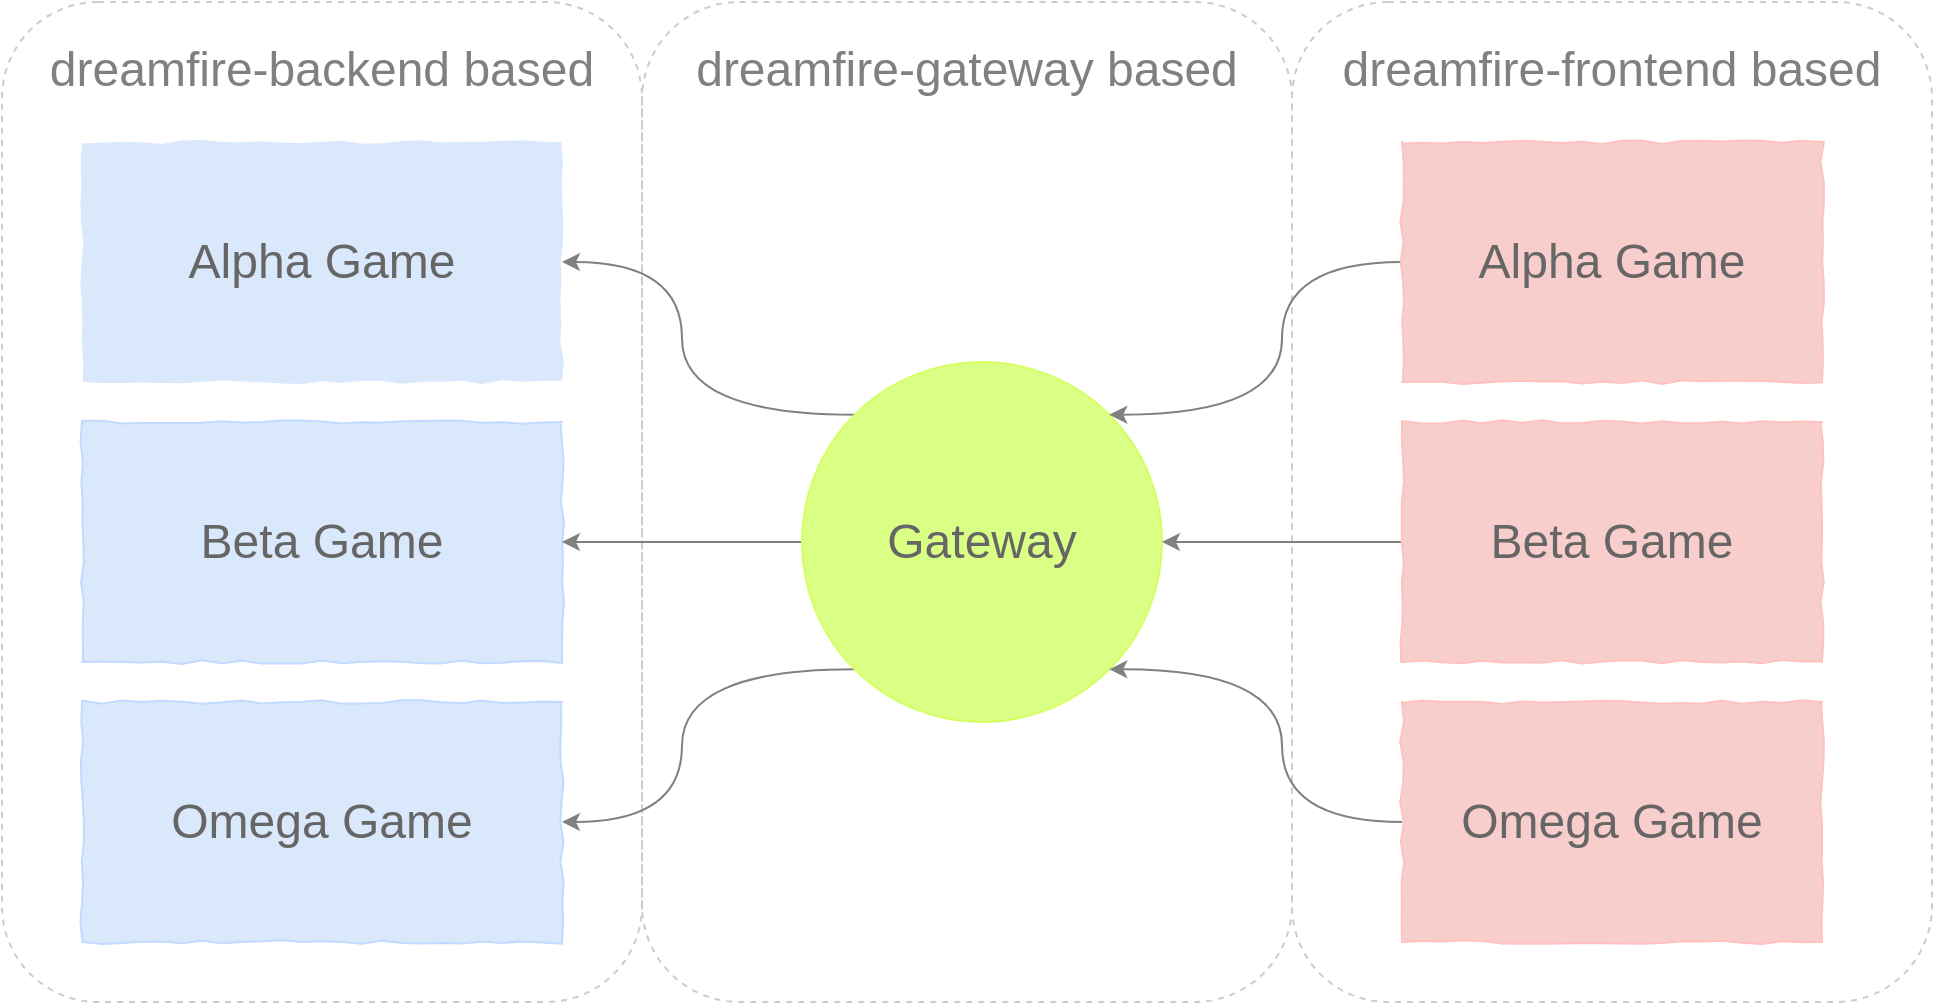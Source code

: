 <mxfile version="13.1.3" type="device"><diagram id="X5bGUA17PhIuW2bnlP-y" name="Page-1"><mxGraphModel dx="1422" dy="798" grid="1" gridSize="10" guides="1" tooltips="1" connect="1" arrows="1" fold="1" page="1" pageScale="1" pageWidth="850" pageHeight="1100" math="0" shadow="0"><root><mxCell id="0"/><mxCell id="1" parent="0"/><mxCell id="D0qzBX_bIeLUHaPEr3ib-18" value="dreamfire-gateway based&lt;br&gt;&lt;br&gt;&lt;br&gt;&lt;br&gt;&lt;br&gt;&lt;br&gt;&lt;br&gt;&lt;br&gt;&lt;br&gt;&lt;br&gt;&lt;br&gt;&lt;br&gt;&lt;br&gt;&lt;br&gt;&lt;br&gt;&lt;br&gt;" style="rounded=1;whiteSpace=wrap;html=1;strokeColor=#CCCCCC;fillColor=none;fontSize=24;fontColor=#808080;dashed=1;align=center;" vertex="1" parent="1"><mxGeometry x="380" y="180" width="325" height="500" as="geometry"/></mxCell><mxCell id="D0qzBX_bIeLUHaPEr3ib-17" value="dreamfire-frontend based&lt;br&gt;&lt;br&gt;&lt;br&gt;&lt;br&gt;&lt;br&gt;&lt;br&gt;&lt;br&gt;&lt;br&gt;&lt;br&gt;&lt;br&gt;&lt;br&gt;&lt;br&gt;&lt;br&gt;&lt;br&gt;&lt;br&gt;&lt;br&gt;" style="rounded=1;whiteSpace=wrap;html=1;strokeColor=#CCCCCC;fillColor=none;fontSize=24;fontColor=#808080;dashed=1;align=center;" vertex="1" parent="1"><mxGeometry x="705" y="180" width="320" height="500" as="geometry"/></mxCell><mxCell id="D0qzBX_bIeLUHaPEr3ib-12" value="dreamfire-backend based&lt;br&gt;&lt;br&gt;&lt;br&gt;&lt;br&gt;&lt;br&gt;&lt;br&gt;&lt;br&gt;&lt;br&gt;&lt;br&gt;&lt;br&gt;&lt;br&gt;&lt;br&gt;&lt;br&gt;&lt;br&gt;&lt;br&gt;&lt;br&gt;" style="rounded=1;whiteSpace=wrap;html=1;strokeColor=#CCCCCC;fillColor=none;fontSize=24;fontColor=#808080;dashed=1;align=center;" vertex="1" parent="1"><mxGeometry x="60" y="180" width="320" height="500" as="geometry"/></mxCell><mxCell id="D0qzBX_bIeLUHaPEr3ib-9" value="Alpha Game" style="rounded=0;whiteSpace=wrap;html=1;fillColor=#dae8fc;strokeColor=none;fontFamily=Helvetica;fontSize=24;shadow=0;comic=1;fontColor=#666666;" vertex="1" parent="1"><mxGeometry x="100" y="250" width="240" height="120" as="geometry"/></mxCell><mxCell id="D0qzBX_bIeLUHaPEr3ib-10" value="Beta Game" style="rounded=0;whiteSpace=wrap;html=1;fillColor=#dae8fc;strokeColor=#C2DAFF;fontFamily=Helvetica;fontSize=24;comic=1;fontColor=#666666;" vertex="1" parent="1"><mxGeometry x="100" y="390" width="240" height="120" as="geometry"/></mxCell><mxCell id="D0qzBX_bIeLUHaPEr3ib-11" value="Omega&amp;nbsp;Game" style="rounded=0;whiteSpace=wrap;html=1;fillColor=#dae8fc;strokeColor=#C2DAFF;fontFamily=Helvetica;fontSize=24;comic=1;glass=0;fontColor=#666666;" vertex="1" parent="1"><mxGeometry x="100" y="530" width="240" height="120" as="geometry"/></mxCell><mxCell id="D0qzBX_bIeLUHaPEr3ib-27" style="edgeStyle=orthogonalEdgeStyle;curved=1;orthogonalLoop=1;jettySize=auto;html=1;exitX=0;exitY=1;exitDx=0;exitDy=0;entryX=1;entryY=0.5;entryDx=0;entryDy=0;fontSize=24;fontColor=#666666;strokeColor=#808080;" edge="1" parent="1" source="D0qzBX_bIeLUHaPEr3ib-13" target="D0qzBX_bIeLUHaPEr3ib-11"><mxGeometry relative="1" as="geometry"/></mxCell><mxCell id="D0qzBX_bIeLUHaPEr3ib-28" style="edgeStyle=orthogonalEdgeStyle;curved=1;orthogonalLoop=1;jettySize=auto;html=1;exitX=0;exitY=0.5;exitDx=0;exitDy=0;entryX=1;entryY=0.5;entryDx=0;entryDy=0;fontSize=24;fontColor=#666666;strokeColor=#808080;" edge="1" parent="1" source="D0qzBX_bIeLUHaPEr3ib-13" target="D0qzBX_bIeLUHaPEr3ib-10"><mxGeometry relative="1" as="geometry"/></mxCell><mxCell id="D0qzBX_bIeLUHaPEr3ib-29" style="edgeStyle=orthogonalEdgeStyle;curved=1;orthogonalLoop=1;jettySize=auto;html=1;exitX=0;exitY=0;exitDx=0;exitDy=0;entryX=1;entryY=0.5;entryDx=0;entryDy=0;fontSize=24;fontColor=#666666;strokeColor=#808080;" edge="1" parent="1" source="D0qzBX_bIeLUHaPEr3ib-13" target="D0qzBX_bIeLUHaPEr3ib-9"><mxGeometry relative="1" as="geometry"/></mxCell><mxCell id="D0qzBX_bIeLUHaPEr3ib-13" value="&lt;font&gt;Gateway&lt;/font&gt;" style="ellipse;whiteSpace=wrap;html=1;aspect=fixed;strokeColor=#D5FF61;fillColor=#DAFF85;fontSize=24;fontColor=#666666;" vertex="1" parent="1"><mxGeometry x="460" y="360" width="180" height="180" as="geometry"/></mxCell><mxCell id="D0qzBX_bIeLUHaPEr3ib-24" style="edgeStyle=orthogonalEdgeStyle;orthogonalLoop=1;jettySize=auto;html=1;exitX=0;exitY=0.5;exitDx=0;exitDy=0;entryX=1;entryY=0;entryDx=0;entryDy=0;fontSize=24;fontColor=#666666;curved=1;strokeColor=#808080;" edge="1" parent="1" source="D0qzBX_bIeLUHaPEr3ib-14" target="D0qzBX_bIeLUHaPEr3ib-13"><mxGeometry relative="1" as="geometry"/></mxCell><mxCell id="D0qzBX_bIeLUHaPEr3ib-14" value="&lt;font color=&quot;#666666&quot;&gt;Alpha Game&lt;/font&gt;" style="rounded=0;whiteSpace=wrap;html=1;strokeColor=#FFC2BF;fillColor=#f8cecc;fontSize=24;comic=1;" vertex="1" parent="1"><mxGeometry x="760" y="250" width="210" height="120" as="geometry"/></mxCell><mxCell id="D0qzBX_bIeLUHaPEr3ib-25" style="edgeStyle=orthogonalEdgeStyle;curved=1;orthogonalLoop=1;jettySize=auto;html=1;exitX=0;exitY=0.5;exitDx=0;exitDy=0;fontSize=24;fontColor=#666666;strokeColor=#808080;" edge="1" parent="1" source="D0qzBX_bIeLUHaPEr3ib-15" target="D0qzBX_bIeLUHaPEr3ib-13"><mxGeometry relative="1" as="geometry"/></mxCell><mxCell id="D0qzBX_bIeLUHaPEr3ib-15" value="&lt;font color=&quot;#666666&quot;&gt;Beta Game&lt;/font&gt;" style="rounded=0;whiteSpace=wrap;html=1;strokeColor=#FFC2BF;fillColor=#f8cecc;fontSize=24;comic=1;" vertex="1" parent="1"><mxGeometry x="760" y="390" width="210" height="120" as="geometry"/></mxCell><mxCell id="D0qzBX_bIeLUHaPEr3ib-26" style="edgeStyle=orthogonalEdgeStyle;curved=1;orthogonalLoop=1;jettySize=auto;html=1;exitX=0;exitY=0.5;exitDx=0;exitDy=0;entryX=1;entryY=1;entryDx=0;entryDy=0;fontSize=24;fontColor=#666666;strokeColor=#808080;" edge="1" parent="1" source="D0qzBX_bIeLUHaPEr3ib-16" target="D0qzBX_bIeLUHaPEr3ib-13"><mxGeometry relative="1" as="geometry"/></mxCell><mxCell id="D0qzBX_bIeLUHaPEr3ib-16" value="&lt;font color=&quot;#666666&quot;&gt;Omega Game&lt;/font&gt;" style="rounded=0;whiteSpace=wrap;html=1;strokeColor=#FFC2BF;fillColor=#f8cecc;fontSize=24;comic=1;" vertex="1" parent="1"><mxGeometry x="760" y="530" width="210" height="120" as="geometry"/></mxCell></root></mxGraphModel></diagram></mxfile>
